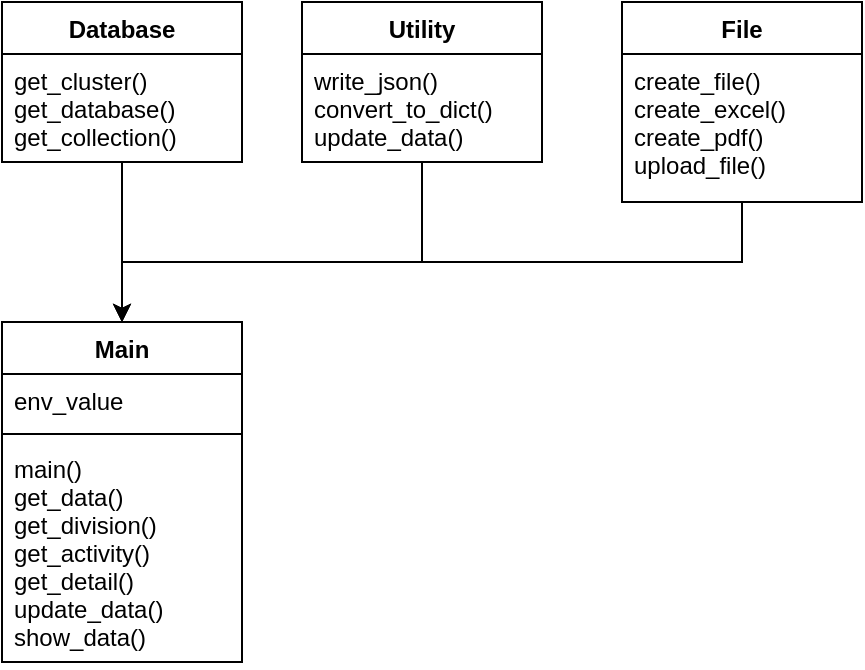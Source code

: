 <mxfile version="18.0.2" type="github">
  <diagram id="C5RBs43oDa-KdzZeNtuy" name="Page-1">
    <mxGraphModel dx="1278" dy="579" grid="1" gridSize="10" guides="1" tooltips="1" connect="1" arrows="1" fold="1" page="1" pageScale="1" pageWidth="827" pageHeight="1169" math="0" shadow="0">
      <root>
        <mxCell id="WIyWlLk6GJQsqaUBKTNV-0" />
        <mxCell id="WIyWlLk6GJQsqaUBKTNV-1" parent="WIyWlLk6GJQsqaUBKTNV-0" />
        <mxCell id="EFWkqa2RWy8F5RKzTzuc-24" style="edgeStyle=orthogonalEdgeStyle;rounded=0;orthogonalLoop=1;jettySize=auto;html=1;entryX=0.5;entryY=0;entryDx=0;entryDy=0;" parent="WIyWlLk6GJQsqaUBKTNV-1" source="EFWkqa2RWy8F5RKzTzuc-0" target="EFWkqa2RWy8F5RKzTzuc-20" edge="1">
          <mxGeometry relative="1" as="geometry" />
        </mxCell>
        <mxCell id="EFWkqa2RWy8F5RKzTzuc-0" value="Database" style="swimlane;fontStyle=1;align=center;verticalAlign=top;childLayout=stackLayout;horizontal=1;startSize=26;horizontalStack=0;resizeParent=1;resizeParentMax=0;resizeLast=0;collapsible=1;marginBottom=0;" parent="WIyWlLk6GJQsqaUBKTNV-1" vertex="1">
          <mxGeometry x="30" y="30" width="120" height="80" as="geometry">
            <mxRectangle x="30" y="30" width="90" height="26" as="alternateBounds" />
          </mxGeometry>
        </mxCell>
        <mxCell id="EFWkqa2RWy8F5RKzTzuc-3" value="get_cluster()&#xa;get_database()&#xa;get_collection()&#xa;" style="text;strokeColor=none;fillColor=none;align=left;verticalAlign=top;spacingLeft=4;spacingRight=4;overflow=hidden;rotatable=0;points=[[0,0.5],[1,0.5]];portConstraint=eastwest;" parent="EFWkqa2RWy8F5RKzTzuc-0" vertex="1">
          <mxGeometry y="26" width="120" height="54" as="geometry" />
        </mxCell>
        <mxCell id="EFWkqa2RWy8F5RKzTzuc-25" style="edgeStyle=orthogonalEdgeStyle;rounded=0;orthogonalLoop=1;jettySize=auto;html=1;entryX=0.5;entryY=0;entryDx=0;entryDy=0;" parent="WIyWlLk6GJQsqaUBKTNV-1" source="EFWkqa2RWy8F5RKzTzuc-16" target="EFWkqa2RWy8F5RKzTzuc-20" edge="1">
          <mxGeometry relative="1" as="geometry">
            <Array as="points">
              <mxPoint x="240" y="160" />
              <mxPoint x="90" y="160" />
            </Array>
          </mxGeometry>
        </mxCell>
        <mxCell id="EFWkqa2RWy8F5RKzTzuc-16" value="Utility" style="swimlane;fontStyle=1;align=center;verticalAlign=top;childLayout=stackLayout;horizontal=1;startSize=26;horizontalStack=0;resizeParent=1;resizeParentMax=0;resizeLast=0;collapsible=1;marginBottom=0;" parent="WIyWlLk6GJQsqaUBKTNV-1" vertex="1">
          <mxGeometry x="180" y="30" width="120" height="80" as="geometry">
            <mxRectangle x="30" y="30" width="90" height="26" as="alternateBounds" />
          </mxGeometry>
        </mxCell>
        <mxCell id="EFWkqa2RWy8F5RKzTzuc-17" value="write_json()&#xa;convert_to_dict()&#xa;update_data()" style="text;strokeColor=none;fillColor=none;align=left;verticalAlign=top;spacingLeft=4;spacingRight=4;overflow=hidden;rotatable=0;points=[[0,0.5],[1,0.5]];portConstraint=eastwest;" parent="EFWkqa2RWy8F5RKzTzuc-16" vertex="1">
          <mxGeometry y="26" width="120" height="54" as="geometry" />
        </mxCell>
        <mxCell id="EFWkqa2RWy8F5RKzTzuc-20" value="Main" style="swimlane;fontStyle=1;align=center;verticalAlign=top;childLayout=stackLayout;horizontal=1;startSize=26;horizontalStack=0;resizeParent=1;resizeParentMax=0;resizeLast=0;collapsible=1;marginBottom=0;strokeColor=#000000;" parent="WIyWlLk6GJQsqaUBKTNV-1" vertex="1">
          <mxGeometry x="30" y="190" width="120" height="170" as="geometry" />
        </mxCell>
        <mxCell id="EFWkqa2RWy8F5RKzTzuc-21" value="env_value" style="text;strokeColor=none;fillColor=none;align=left;verticalAlign=top;spacingLeft=4;spacingRight=4;overflow=hidden;rotatable=0;points=[[0,0.5],[1,0.5]];portConstraint=eastwest;" parent="EFWkqa2RWy8F5RKzTzuc-20" vertex="1">
          <mxGeometry y="26" width="120" height="26" as="geometry" />
        </mxCell>
        <mxCell id="EFWkqa2RWy8F5RKzTzuc-22" value="" style="line;strokeWidth=1;fillColor=none;align=left;verticalAlign=middle;spacingTop=-1;spacingLeft=3;spacingRight=3;rotatable=0;labelPosition=right;points=[];portConstraint=eastwest;" parent="EFWkqa2RWy8F5RKzTzuc-20" vertex="1">
          <mxGeometry y="52" width="120" height="8" as="geometry" />
        </mxCell>
        <mxCell id="EFWkqa2RWy8F5RKzTzuc-23" value="main()&#xa;get_data()&#xa;get_division()&#xa;get_activity()&#xa;get_detail()&#xa;update_data()&#xa;show_data()" style="text;strokeColor=none;fillColor=none;align=left;verticalAlign=top;spacingLeft=4;spacingRight=4;overflow=hidden;rotatable=0;points=[[0,0.5],[1,0.5]];portConstraint=eastwest;" parent="EFWkqa2RWy8F5RKzTzuc-20" vertex="1">
          <mxGeometry y="60" width="120" height="110" as="geometry" />
        </mxCell>
        <mxCell id="anha_7aqkm6teBTtrV28-0" style="edgeStyle=orthogonalEdgeStyle;rounded=0;orthogonalLoop=1;jettySize=auto;html=1;entryX=0.5;entryY=0;entryDx=0;entryDy=0;" edge="1" parent="WIyWlLk6GJQsqaUBKTNV-1" source="_qZJv9dsymIo8TsdDH7p-0" target="EFWkqa2RWy8F5RKzTzuc-20">
          <mxGeometry relative="1" as="geometry">
            <Array as="points">
              <mxPoint x="400" y="160" />
              <mxPoint x="90" y="160" />
            </Array>
          </mxGeometry>
        </mxCell>
        <mxCell id="_qZJv9dsymIo8TsdDH7p-0" value="File" style="swimlane;fontStyle=1;align=center;verticalAlign=top;childLayout=stackLayout;horizontal=1;startSize=26;horizontalStack=0;resizeParent=1;resizeParentMax=0;resizeLast=0;collapsible=1;marginBottom=0;" parent="WIyWlLk6GJQsqaUBKTNV-1" vertex="1">
          <mxGeometry x="340" y="30" width="120" height="100" as="geometry">
            <mxRectangle x="30" y="30" width="90" height="26" as="alternateBounds" />
          </mxGeometry>
        </mxCell>
        <mxCell id="_qZJv9dsymIo8TsdDH7p-1" value="create_file()&#xa;create_excel()&#xa;create_pdf()&#xa;upload_file()" style="text;strokeColor=none;fillColor=none;align=left;verticalAlign=top;spacingLeft=4;spacingRight=4;overflow=hidden;rotatable=0;points=[[0,0.5],[1,0.5]];portConstraint=eastwest;" parent="_qZJv9dsymIo8TsdDH7p-0" vertex="1">
          <mxGeometry y="26" width="120" height="74" as="geometry" />
        </mxCell>
      </root>
    </mxGraphModel>
  </diagram>
</mxfile>
